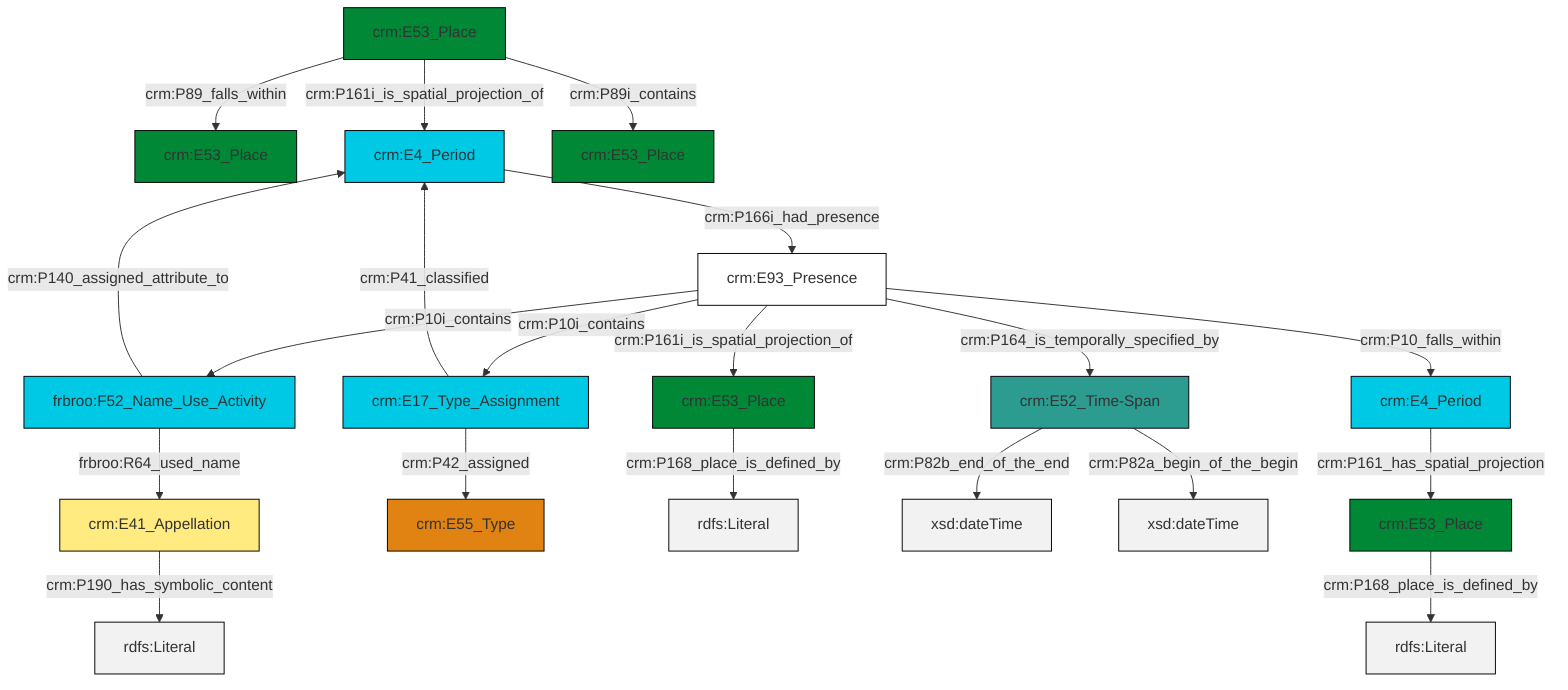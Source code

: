 graph TD
classDef Literal fill:#f2f2f2,stroke:#000000;
classDef CRM_Entity fill:#FFFFFF,stroke:#000000;
classDef Temporal_Entity fill:#00C9E6, stroke:#000000;
classDef Type fill:#E18312, stroke:#000000;
classDef Time-Span fill:#2C9C91, stroke:#000000;
classDef Appellation fill:#FFEB7F, stroke:#000000;
classDef Place fill:#008836, stroke:#000000;
classDef Persistent_Item fill:#B266B2, stroke:#000000;
classDef Conceptual_Object fill:#FFD700, stroke:#000000;
classDef Physical_Thing fill:#D2B48C, stroke:#000000;
classDef Actor fill:#f58aad, stroke:#000000;
classDef PC_Classes fill:#4ce600, stroke:#000000;
classDef Multi fill:#cccccc,stroke:#000000;

6["crm:E4_Period"]:::Temporal_Entity -->|crm:P166i_had_presence| 7["crm:E93_Presence"]:::CRM_Entity
2["crm:E53_Place"]:::Place -->|crm:P161i_is_spatial_projection_of| 6["crm:E4_Period"]:::Temporal_Entity
7["crm:E93_Presence"]:::CRM_Entity -->|crm:P10i_contains| 8["frbroo:F52_Name_Use_Activity"]:::Temporal_Entity
11["crm:E53_Place"]:::Place -->|crm:P168_place_is_defined_by| 12[rdfs:Literal]:::Literal
13["crm:E17_Type_Assignment"]:::Temporal_Entity -->|crm:P42_assigned| 9["crm:E55_Type"]:::Type
15["crm:E4_Period"]:::Temporal_Entity -->|crm:P161_has_spatial_projection| 4["crm:E53_Place"]:::Place
7["crm:E93_Presence"]:::CRM_Entity -->|crm:P10i_contains| 13["crm:E17_Type_Assignment"]:::Temporal_Entity
17["crm:E52_Time-Span"]:::Time-Span -->|crm:P82b_end_of_the_end| 18[xsd:dateTime]:::Literal
2["crm:E53_Place"]:::Place -->|crm:P89_falls_within| 0["crm:E53_Place"]:::Place
7["crm:E93_Presence"]:::CRM_Entity -->|crm:P164_is_temporally_specified_by| 17["crm:E52_Time-Span"]:::Time-Span
17["crm:E52_Time-Span"]:::Time-Span -->|crm:P82a_begin_of_the_begin| 19[xsd:dateTime]:::Literal
7["crm:E93_Presence"]:::CRM_Entity -->|crm:P161i_is_spatial_projection_of| 11["crm:E53_Place"]:::Place
8["frbroo:F52_Name_Use_Activity"]:::Temporal_Entity -->|crm:P140_assigned_attribute_to| 6["crm:E4_Period"]:::Temporal_Entity
21["crm:E41_Appellation"]:::Appellation -->|crm:P190_has_symbolic_content| 22[rdfs:Literal]:::Literal
4["crm:E53_Place"]:::Place -->|crm:P168_place_is_defined_by| 23[rdfs:Literal]:::Literal
13["crm:E17_Type_Assignment"]:::Temporal_Entity -->|crm:P41_classified| 6["crm:E4_Period"]:::Temporal_Entity
2["crm:E53_Place"]:::Place -->|crm:P89i_contains| 28["crm:E53_Place"]:::Place
7["crm:E93_Presence"]:::CRM_Entity -->|crm:P10_falls_within| 15["crm:E4_Period"]:::Temporal_Entity
8["frbroo:F52_Name_Use_Activity"]:::Temporal_Entity -->|frbroo:R64_used_name| 21["crm:E41_Appellation"]:::Appellation